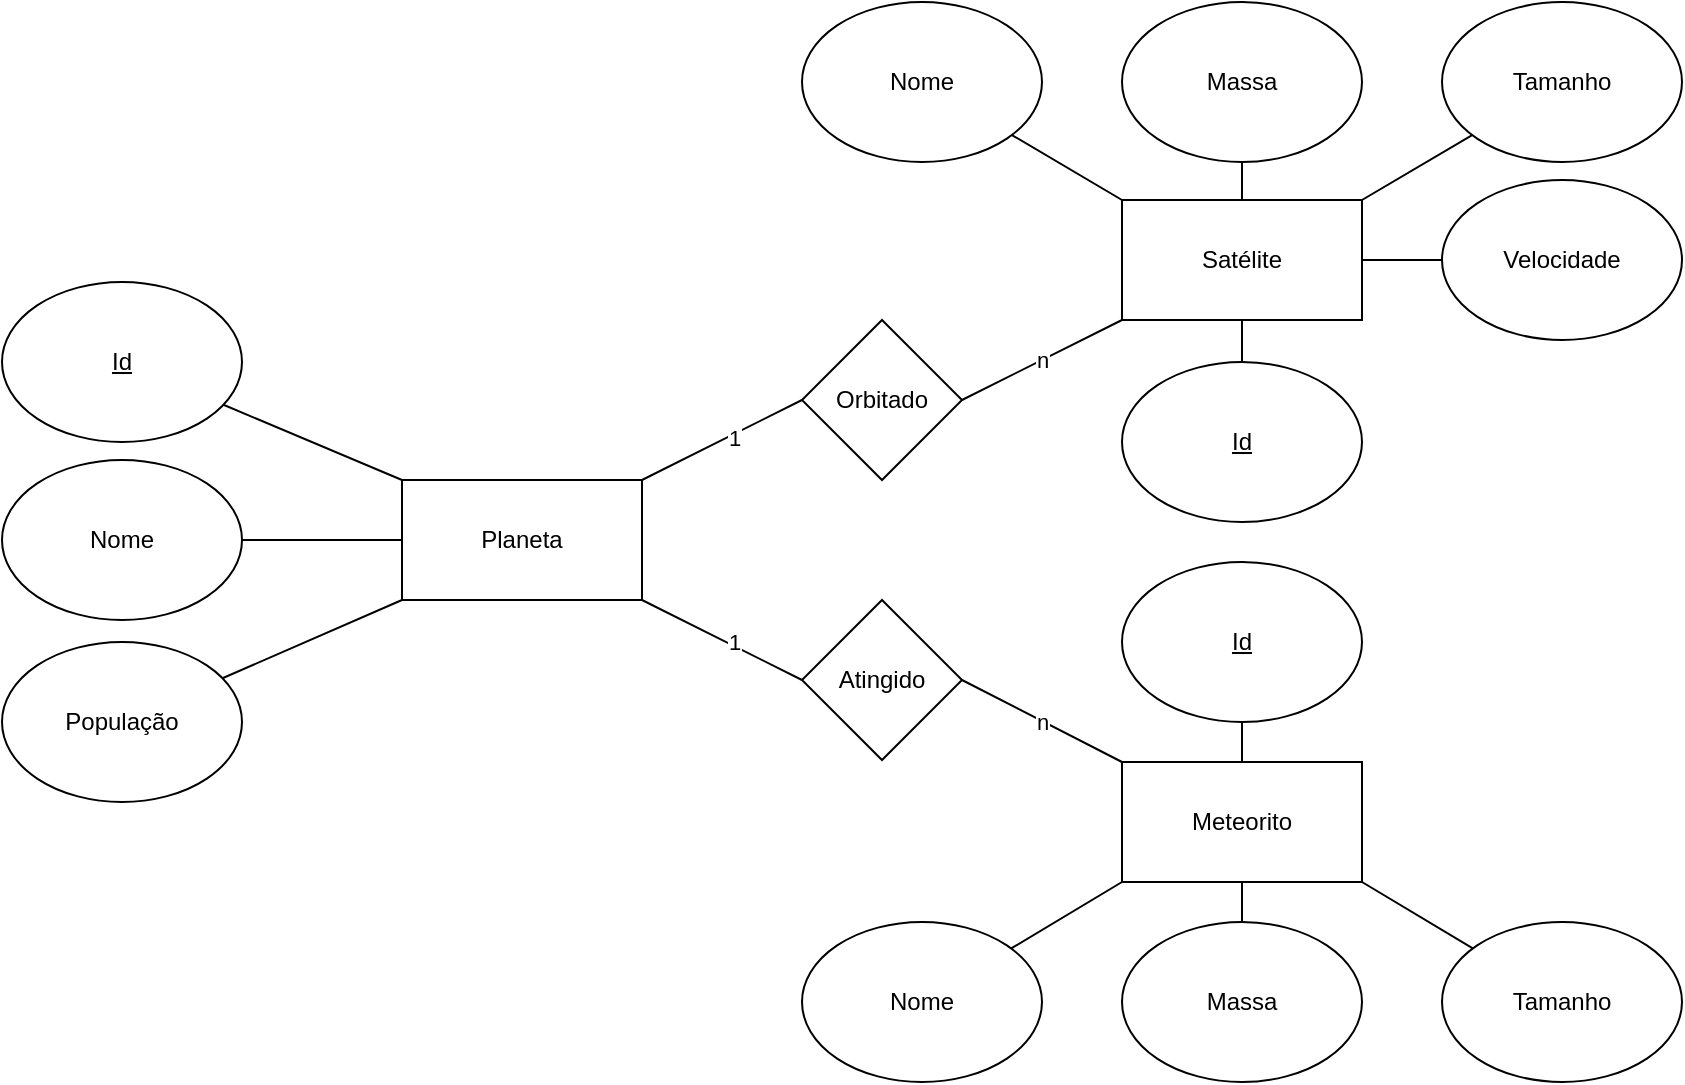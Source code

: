 <mxfile version="24.2.1" type="device">
  <diagram id="R2lEEEUBdFMjLlhIrx00" name="Page-1">
    <mxGraphModel dx="1434" dy="794" grid="1" gridSize="10" guides="1" tooltips="1" connect="1" arrows="1" fold="1" page="1" pageScale="1" pageWidth="1169" pageHeight="827" math="0" shadow="0" extFonts="Permanent Marker^https://fonts.googleapis.com/css?family=Permanent+Marker">
      <root>
        <mxCell id="0" />
        <mxCell id="1" parent="0" />
        <mxCell id="Bfbswl5i_yA_tPZYpDT3-3" style="rounded=0;orthogonalLoop=1;jettySize=auto;html=1;endArrow=none;endFill=0;exitX=1;exitY=0.5;exitDx=0;exitDy=0;entryX=0;entryY=1;entryDx=0;entryDy=0;" parent="1" source="v4gHCnwjusCPEeFn34Ya-6" target="v4gHCnwjusCPEeFn34Ya-15" edge="1">
          <mxGeometry relative="1" as="geometry" />
        </mxCell>
        <mxCell id="Bfbswl5i_yA_tPZYpDT3-20" value="n" style="edgeLabel;html=1;align=center;verticalAlign=middle;resizable=0;points=[];" parent="Bfbswl5i_yA_tPZYpDT3-3" vertex="1" connectable="0">
          <mxGeometry x="-0.001" relative="1" as="geometry">
            <mxPoint as="offset" />
          </mxGeometry>
        </mxCell>
        <mxCell id="v4gHCnwjusCPEeFn34Ya-6" value="Orbitado" style="rhombus;whiteSpace=wrap;html=1;" parent="1" vertex="1">
          <mxGeometry x="565" y="303" width="80" height="80" as="geometry" />
        </mxCell>
        <mxCell id="Bfbswl5i_yA_tPZYpDT3-4" style="rounded=0;orthogonalLoop=1;jettySize=auto;html=1;endArrow=none;endFill=0;exitX=1;exitY=0.5;exitDx=0;exitDy=0;entryX=0;entryY=0;entryDx=0;entryDy=0;" parent="1" source="v4gHCnwjusCPEeFn34Ya-8" target="v4gHCnwjusCPEeFn34Ya-16" edge="1">
          <mxGeometry relative="1" as="geometry" />
        </mxCell>
        <mxCell id="Bfbswl5i_yA_tPZYpDT3-21" value="n" style="edgeLabel;html=1;align=center;verticalAlign=middle;resizable=0;points=[];" parent="Bfbswl5i_yA_tPZYpDT3-4" vertex="1" connectable="0">
          <mxGeometry x="0.016" y="-2" relative="1" as="geometry">
            <mxPoint y="-2" as="offset" />
          </mxGeometry>
        </mxCell>
        <mxCell id="v4gHCnwjusCPEeFn34Ya-8" value="Atingido" style="rhombus;whiteSpace=wrap;html=1;" parent="1" vertex="1">
          <mxGeometry x="565" y="443" width="80" height="80" as="geometry" />
        </mxCell>
        <mxCell id="Bfbswl5i_yA_tPZYpDT3-1" style="rounded=0;orthogonalLoop=1;jettySize=auto;html=1;endArrow=none;endFill=0;exitX=1;exitY=0;exitDx=0;exitDy=0;entryX=0;entryY=0.5;entryDx=0;entryDy=0;" parent="1" source="v4gHCnwjusCPEeFn34Ya-14" target="v4gHCnwjusCPEeFn34Ya-6" edge="1">
          <mxGeometry relative="1" as="geometry" />
        </mxCell>
        <mxCell id="Bfbswl5i_yA_tPZYpDT3-5" value="1" style="edgeLabel;html=1;align=center;verticalAlign=middle;resizable=0;points=[];" parent="Bfbswl5i_yA_tPZYpDT3-1" vertex="1" connectable="0">
          <mxGeometry x="-0.05" relative="1" as="geometry">
            <mxPoint x="8" y="-2" as="offset" />
          </mxGeometry>
        </mxCell>
        <mxCell id="Bfbswl5i_yA_tPZYpDT3-2" style="rounded=0;orthogonalLoop=1;jettySize=auto;html=1;endArrow=none;endFill=0;exitX=1;exitY=1;exitDx=0;exitDy=0;entryX=0;entryY=0.5;entryDx=0;entryDy=0;" parent="1" source="v4gHCnwjusCPEeFn34Ya-14" target="v4gHCnwjusCPEeFn34Ya-8" edge="1">
          <mxGeometry relative="1" as="geometry" />
        </mxCell>
        <mxCell id="Bfbswl5i_yA_tPZYpDT3-6" value="1" style="edgeLabel;html=1;align=center;verticalAlign=middle;resizable=0;points=[];" parent="Bfbswl5i_yA_tPZYpDT3-2" vertex="1" connectable="0">
          <mxGeometry x="-0.038" relative="1" as="geometry">
            <mxPoint x="7" y="2" as="offset" />
          </mxGeometry>
        </mxCell>
        <mxCell id="v4gHCnwjusCPEeFn34Ya-14" value="Planeta" style="rounded=0;whiteSpace=wrap;html=1;" parent="1" vertex="1">
          <mxGeometry x="365" y="383" width="120" height="60" as="geometry" />
        </mxCell>
        <mxCell id="Bfbswl5i_yA_tPZYpDT3-17" style="rounded=0;orthogonalLoop=1;jettySize=auto;html=1;endArrow=none;endFill=0;exitX=0;exitY=0;exitDx=0;exitDy=0;" parent="1" source="v4gHCnwjusCPEeFn34Ya-15" target="Bfbswl5i_yA_tPZYpDT3-12" edge="1">
          <mxGeometry relative="1" as="geometry" />
        </mxCell>
        <mxCell id="Bfbswl5i_yA_tPZYpDT3-23" style="rounded=0;orthogonalLoop=1;jettySize=auto;html=1;endArrow=none;endFill=0;" parent="1" source="v4gHCnwjusCPEeFn34Ya-15" target="Bfbswl5i_yA_tPZYpDT3-19" edge="1">
          <mxGeometry relative="1" as="geometry" />
        </mxCell>
        <mxCell id="Bfbswl5i_yA_tPZYpDT3-24" style="rounded=0;orthogonalLoop=1;jettySize=auto;html=1;endArrow=none;endFill=0;" parent="1" source="v4gHCnwjusCPEeFn34Ya-15" target="Bfbswl5i_yA_tPZYpDT3-9" edge="1">
          <mxGeometry relative="1" as="geometry" />
        </mxCell>
        <mxCell id="Bfbswl5i_yA_tPZYpDT3-27" style="rounded=0;orthogonalLoop=1;jettySize=auto;html=1;exitX=1;exitY=0;exitDx=0;exitDy=0;endArrow=none;endFill=0;" parent="1" source="v4gHCnwjusCPEeFn34Ya-15" target="Bfbswl5i_yA_tPZYpDT3-26" edge="1">
          <mxGeometry relative="1" as="geometry" />
        </mxCell>
        <mxCell id="Bfbswl5i_yA_tPZYpDT3-35" style="rounded=0;orthogonalLoop=1;jettySize=auto;html=1;endArrow=none;endFill=0;" parent="1" source="v4gHCnwjusCPEeFn34Ya-15" target="Bfbswl5i_yA_tPZYpDT3-32" edge="1">
          <mxGeometry relative="1" as="geometry" />
        </mxCell>
        <mxCell id="v4gHCnwjusCPEeFn34Ya-15" value="Satélite" style="rounded=0;whiteSpace=wrap;html=1;" parent="1" vertex="1">
          <mxGeometry x="725" y="243" width="120" height="60" as="geometry" />
        </mxCell>
        <mxCell id="Bfbswl5i_yA_tPZYpDT3-18" style="rounded=0;orthogonalLoop=1;jettySize=auto;html=1;endArrow=none;endFill=0;exitX=0;exitY=1;exitDx=0;exitDy=0;" parent="1" source="v4gHCnwjusCPEeFn34Ya-16" target="Bfbswl5i_yA_tPZYpDT3-13" edge="1">
          <mxGeometry relative="1" as="geometry" />
        </mxCell>
        <mxCell id="Bfbswl5i_yA_tPZYpDT3-22" style="rounded=0;orthogonalLoop=1;jettySize=auto;html=1;endArrow=none;endFill=0;exitX=1;exitY=1;exitDx=0;exitDy=0;" parent="1" source="v4gHCnwjusCPEeFn34Ya-16" target="Bfbswl5i_yA_tPZYpDT3-10" edge="1">
          <mxGeometry relative="1" as="geometry" />
        </mxCell>
        <mxCell id="Bfbswl5i_yA_tPZYpDT3-28" style="rounded=0;orthogonalLoop=1;jettySize=auto;html=1;exitX=0.5;exitY=1;exitDx=0;exitDy=0;endArrow=none;endFill=0;" parent="1" source="v4gHCnwjusCPEeFn34Ya-16" target="Bfbswl5i_yA_tPZYpDT3-25" edge="1">
          <mxGeometry relative="1" as="geometry" />
        </mxCell>
        <mxCell id="v4gHCnwjusCPEeFn34Ya-16" value="Meteorito" style="rounded=0;whiteSpace=wrap;html=1;" parent="1" vertex="1">
          <mxGeometry x="725" y="524" width="120" height="60" as="geometry" />
        </mxCell>
        <mxCell id="Bfbswl5i_yA_tPZYpDT3-16" style="rounded=0;orthogonalLoop=1;jettySize=auto;html=1;endArrow=none;endFill=0;entryX=0;entryY=1;entryDx=0;entryDy=0;" parent="1" source="Bfbswl5i_yA_tPZYpDT3-7" target="v4gHCnwjusCPEeFn34Ya-14" edge="1">
          <mxGeometry relative="1" as="geometry" />
        </mxCell>
        <mxCell id="Bfbswl5i_yA_tPZYpDT3-7" value="População" style="ellipse;whiteSpace=wrap;html=1;" parent="1" vertex="1">
          <mxGeometry x="165" y="464" width="120" height="80" as="geometry" />
        </mxCell>
        <mxCell id="Bfbswl5i_yA_tPZYpDT3-9" value="Massa" style="ellipse;whiteSpace=wrap;html=1;" parent="1" vertex="1">
          <mxGeometry x="725" y="144" width="120" height="80" as="geometry" />
        </mxCell>
        <mxCell id="Bfbswl5i_yA_tPZYpDT3-10" value="Tamanho" style="ellipse;whiteSpace=wrap;html=1;" parent="1" vertex="1">
          <mxGeometry x="885" y="604" width="120" height="80" as="geometry" />
        </mxCell>
        <mxCell id="Bfbswl5i_yA_tPZYpDT3-12" value="Nome" style="ellipse;whiteSpace=wrap;html=1;" parent="1" vertex="1">
          <mxGeometry x="565" y="144" width="120" height="80" as="geometry" />
        </mxCell>
        <mxCell id="Bfbswl5i_yA_tPZYpDT3-13" value="Nome" style="ellipse;whiteSpace=wrap;html=1;" parent="1" vertex="1">
          <mxGeometry x="565" y="604" width="120" height="80" as="geometry" />
        </mxCell>
        <mxCell id="Bfbswl5i_yA_tPZYpDT3-15" style="rounded=0;orthogonalLoop=1;jettySize=auto;html=1;endArrow=none;endFill=0;entryX=0;entryY=0.5;entryDx=0;entryDy=0;" parent="1" source="Bfbswl5i_yA_tPZYpDT3-14" target="v4gHCnwjusCPEeFn34Ya-14" edge="1">
          <mxGeometry relative="1" as="geometry" />
        </mxCell>
        <mxCell id="Bfbswl5i_yA_tPZYpDT3-14" value="Nome" style="ellipse;whiteSpace=wrap;html=1;" parent="1" vertex="1">
          <mxGeometry x="165" y="373" width="120" height="80" as="geometry" />
        </mxCell>
        <mxCell id="Bfbswl5i_yA_tPZYpDT3-19" value="Velocidade" style="ellipse;whiteSpace=wrap;html=1;" parent="1" vertex="1">
          <mxGeometry x="885" y="233" width="120" height="80" as="geometry" />
        </mxCell>
        <mxCell id="Bfbswl5i_yA_tPZYpDT3-25" value="Massa" style="ellipse;whiteSpace=wrap;html=1;" parent="1" vertex="1">
          <mxGeometry x="725" y="604" width="120" height="80" as="geometry" />
        </mxCell>
        <mxCell id="Bfbswl5i_yA_tPZYpDT3-26" value="Tamanho" style="ellipse;whiteSpace=wrap;html=1;" parent="1" vertex="1">
          <mxGeometry x="885" y="144" width="120" height="80" as="geometry" />
        </mxCell>
        <mxCell id="Bfbswl5i_yA_tPZYpDT3-33" style="rounded=0;orthogonalLoop=1;jettySize=auto;html=1;entryX=0;entryY=0;entryDx=0;entryDy=0;endArrow=none;endFill=0;" parent="1" source="Bfbswl5i_yA_tPZYpDT3-30" target="v4gHCnwjusCPEeFn34Ya-14" edge="1">
          <mxGeometry relative="1" as="geometry" />
        </mxCell>
        <mxCell id="Bfbswl5i_yA_tPZYpDT3-30" value="&lt;u&gt;Id&lt;/u&gt;" style="ellipse;whiteSpace=wrap;html=1;" parent="1" vertex="1">
          <mxGeometry x="165" y="284" width="120" height="80" as="geometry" />
        </mxCell>
        <mxCell id="Bfbswl5i_yA_tPZYpDT3-36" style="rounded=0;orthogonalLoop=1;jettySize=auto;html=1;endArrow=none;endFill=0;" parent="1" source="Bfbswl5i_yA_tPZYpDT3-31" target="v4gHCnwjusCPEeFn34Ya-16" edge="1">
          <mxGeometry relative="1" as="geometry" />
        </mxCell>
        <mxCell id="Bfbswl5i_yA_tPZYpDT3-31" value="&lt;u&gt;Id&lt;/u&gt;" style="ellipse;whiteSpace=wrap;html=1;" parent="1" vertex="1">
          <mxGeometry x="725" y="424" width="120" height="80" as="geometry" />
        </mxCell>
        <mxCell id="Bfbswl5i_yA_tPZYpDT3-32" value="&lt;u&gt;Id&lt;/u&gt;" style="ellipse;whiteSpace=wrap;html=1;" parent="1" vertex="1">
          <mxGeometry x="725" y="324" width="120" height="80" as="geometry" />
        </mxCell>
      </root>
    </mxGraphModel>
  </diagram>
</mxfile>
